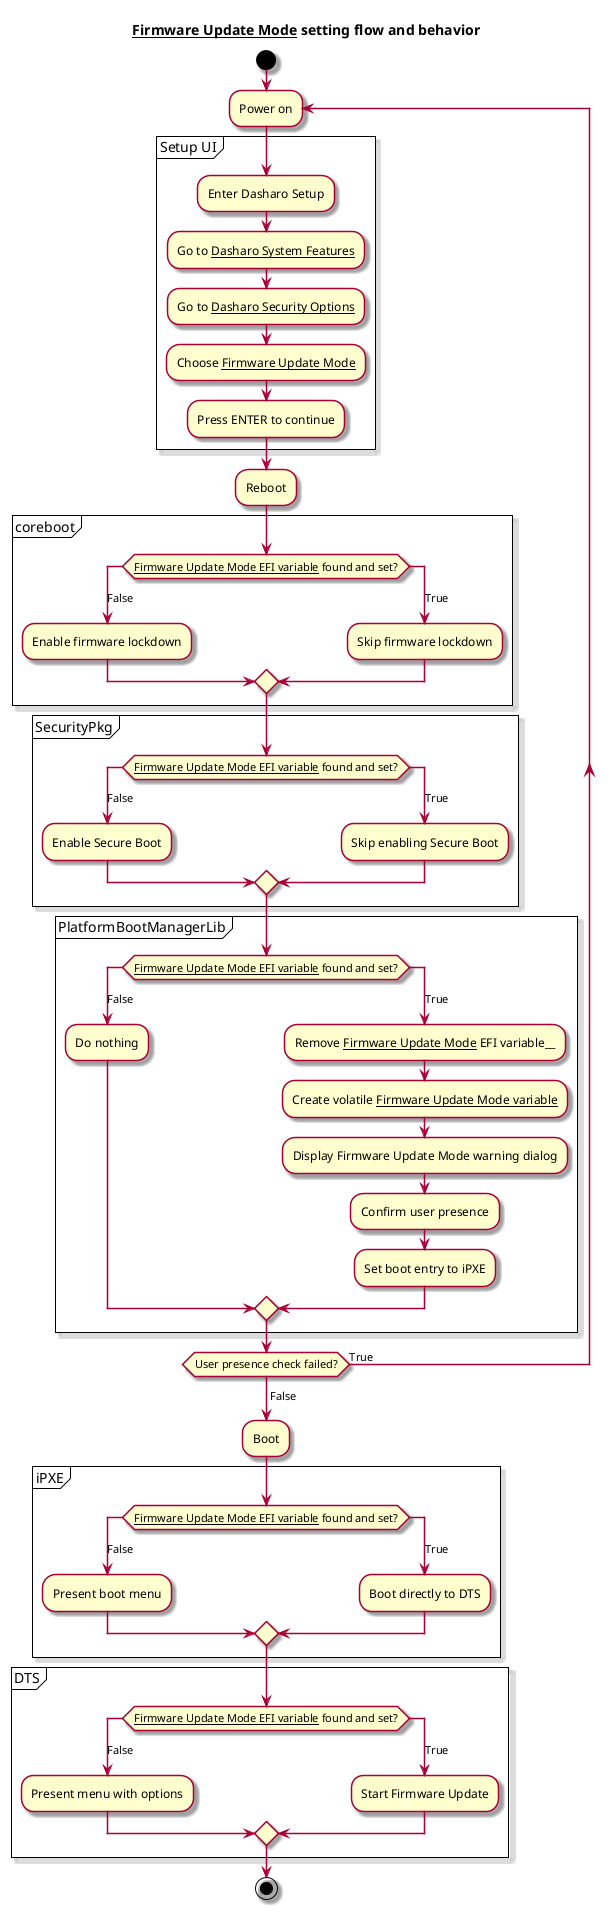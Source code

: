 @startuml

skin rose

title "__Firmware Update Mode__ setting flow and behavior"

start

repeat :Power on

partition Setup UI {
:Enter Dasharo Setup;
:Go to __Dasharo System Features__;
:Go to __Dasharo Security Options__;
:Choose __Firmware Update Mode__;
:Press ENTER to continue;
}

:Reboot;

partition coreboot {
switch (__Firmware Update Mode EFI variable__ found and set?)
case (False)
  :Enable firmware lockdown;
case (True)
  :Skip firmware lockdown;
endswitch
}

partition SecurityPkg {
switch (__Firmware Update Mode EFI variable__ found and set?)
case (False)
  :Enable Secure Boot;
case (True)
  :Skip enabling Secure Boot;
endswitch
}

partition PlatformBootManagerLib {
switch (__Firmware Update Mode EFI variable__ found and set?)
case (False)
  :Do nothing;
case (True)
  :Remove __Firmware Update Mode__ EFI variable__;
  :Create volatile __Firmware Update Mode variable__;
  :Display Firmware Update Mode warning dialog;
  :Confirm user presence;
  :Set boot entry to iPXE;
endswitch
}

repeat while (User presence check failed?) is (True)
->False;

:Boot;

partition iPXE {
switch (__Firmware Update Mode EFI variable__ found and set?)
case (False)
  :Present boot menu;
case (True)
  :Boot directly to DTS;
endswitch
}

partition DTS {
switch (__Firmware Update Mode EFI variable__ found and set?)
case (False)
  :Present menu with options;
case (True)
  :Start Firmware Update;
endswitch
}

stop
@enduml

